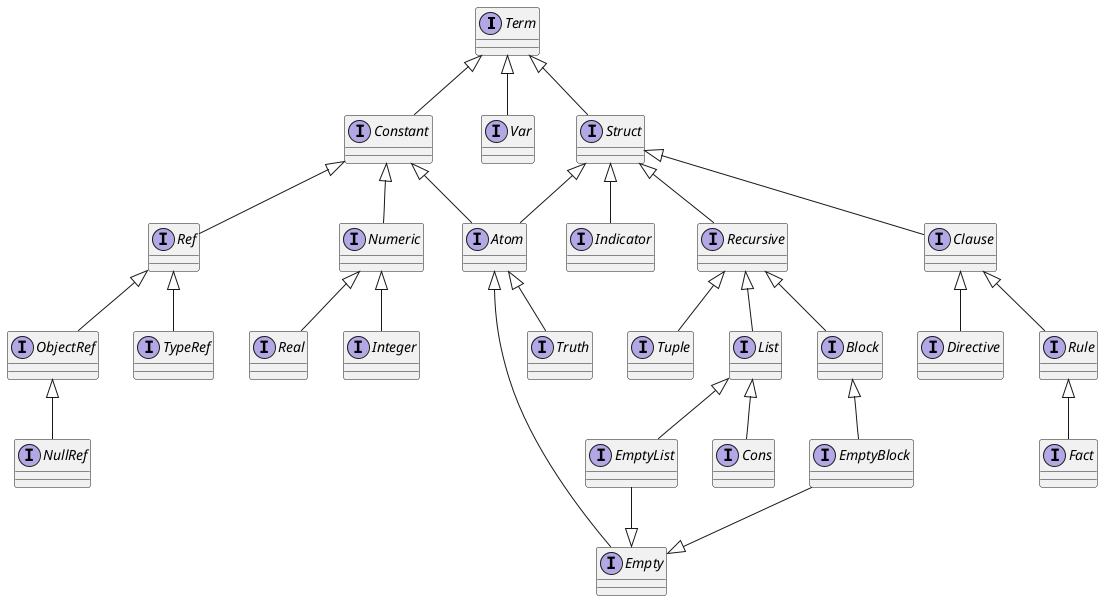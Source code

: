 @startuml
skinparam shadowing false

interface Term
interface Constant
interface Var
interface Struct
interface Numeric
interface Integer
interface Real
interface Atom
interface Truth
interface Indicator
interface Empty
interface EmptyBlock
interface EmptyList
interface Recursive
interface List
interface Cons
interface Block
interface Tuple

Term <|-down- Struct
Term <|-down- Constant
Term <|-down- Var

Constant <|-down- Numeric
Constant <|-down- Atom

Numeric <|-down- Real
Numeric <|-down- Integer

Struct <|-down- Atom
Struct <|-down- Recursive
Struct <|-down- Indicator

Recursive <|-down- List
Recursive <|-down- Tuple
Recursive <|-down- Block

Atom <|-down- Truth
Atom <|-down- Empty

Empty <|-up- EmptyList
Empty <|-up- EmptyBlock

List <|-down- EmptyList
List <|-down- Cons
Block <|-down- EmptyBlock

interface Clause
interface Rule
interface Directive
interface Fact
Struct <|-down- Clause
Clause <|-down- Rule
Clause <|-down- Directive
Rule <|-down- Fact


interface Ref
interface TypeRef
interface ObjectRef
interface NullRef
Constant <|-down- Ref
Ref <|-down- TypeRef
Ref <|-down- ObjectRef
ObjectRef <|-down- NullRef
@enduml
